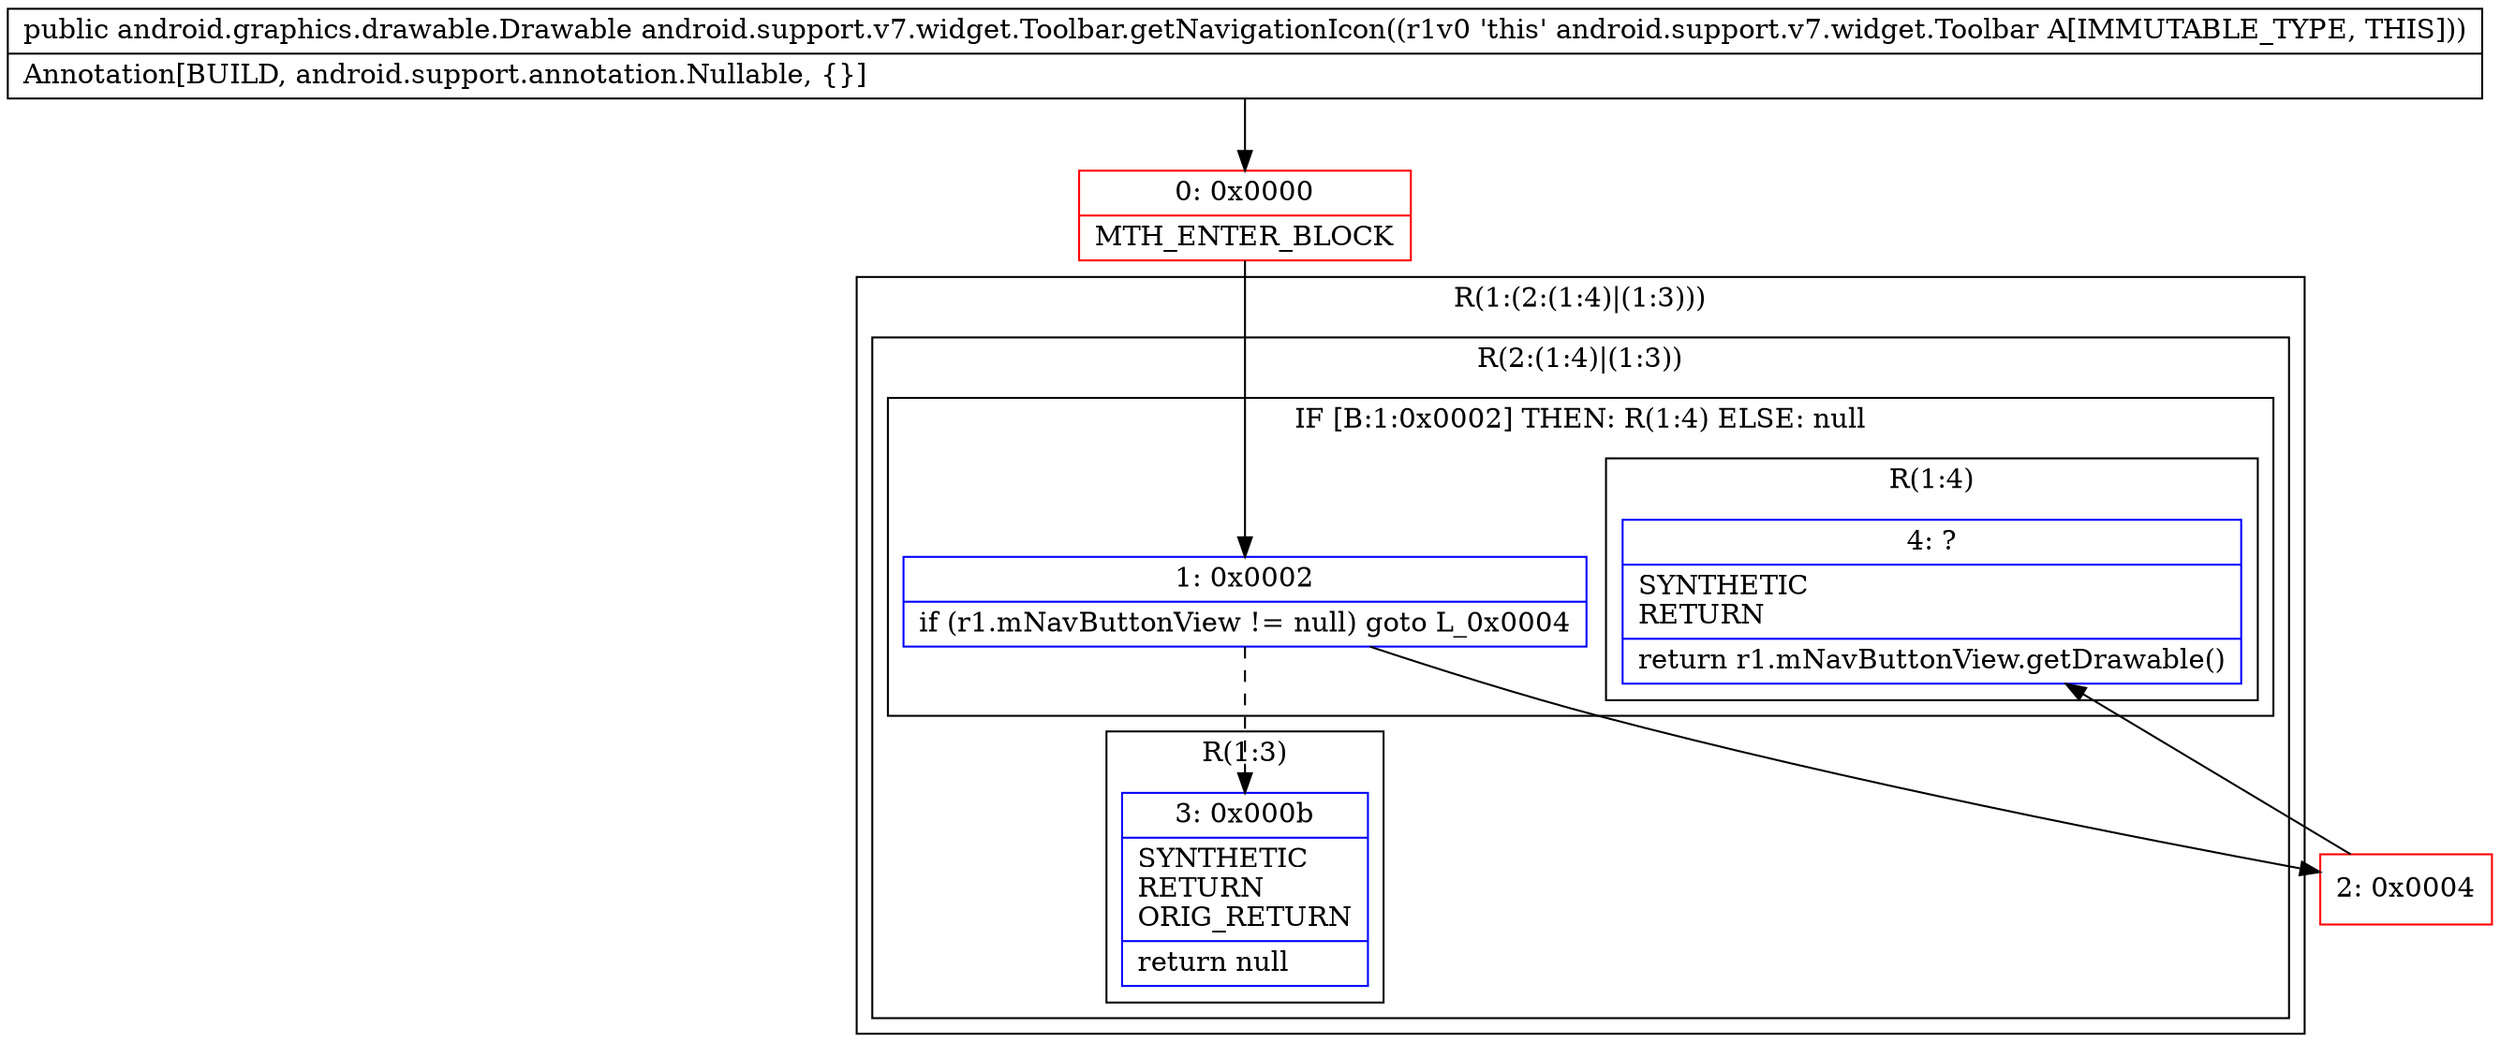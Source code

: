 digraph "CFG forandroid.support.v7.widget.Toolbar.getNavigationIcon()Landroid\/graphics\/drawable\/Drawable;" {
subgraph cluster_Region_1914308421 {
label = "R(1:(2:(1:4)|(1:3)))";
node [shape=record,color=blue];
subgraph cluster_Region_817911228 {
label = "R(2:(1:4)|(1:3))";
node [shape=record,color=blue];
subgraph cluster_IfRegion_1223249939 {
label = "IF [B:1:0x0002] THEN: R(1:4) ELSE: null";
node [shape=record,color=blue];
Node_1 [shape=record,label="{1\:\ 0x0002|if (r1.mNavButtonView != null) goto L_0x0004\l}"];
subgraph cluster_Region_1610434419 {
label = "R(1:4)";
node [shape=record,color=blue];
Node_4 [shape=record,label="{4\:\ ?|SYNTHETIC\lRETURN\l|return r1.mNavButtonView.getDrawable()\l}"];
}
}
subgraph cluster_Region_2113885158 {
label = "R(1:3)";
node [shape=record,color=blue];
Node_3 [shape=record,label="{3\:\ 0x000b|SYNTHETIC\lRETURN\lORIG_RETURN\l|return null\l}"];
}
}
}
Node_0 [shape=record,color=red,label="{0\:\ 0x0000|MTH_ENTER_BLOCK\l}"];
Node_2 [shape=record,color=red,label="{2\:\ 0x0004}"];
MethodNode[shape=record,label="{public android.graphics.drawable.Drawable android.support.v7.widget.Toolbar.getNavigationIcon((r1v0 'this' android.support.v7.widget.Toolbar A[IMMUTABLE_TYPE, THIS]))  | Annotation[BUILD, android.support.annotation.Nullable, \{\}]\l}"];
MethodNode -> Node_0;
Node_1 -> Node_2;
Node_1 -> Node_3[style=dashed];
Node_0 -> Node_1;
Node_2 -> Node_4;
}

